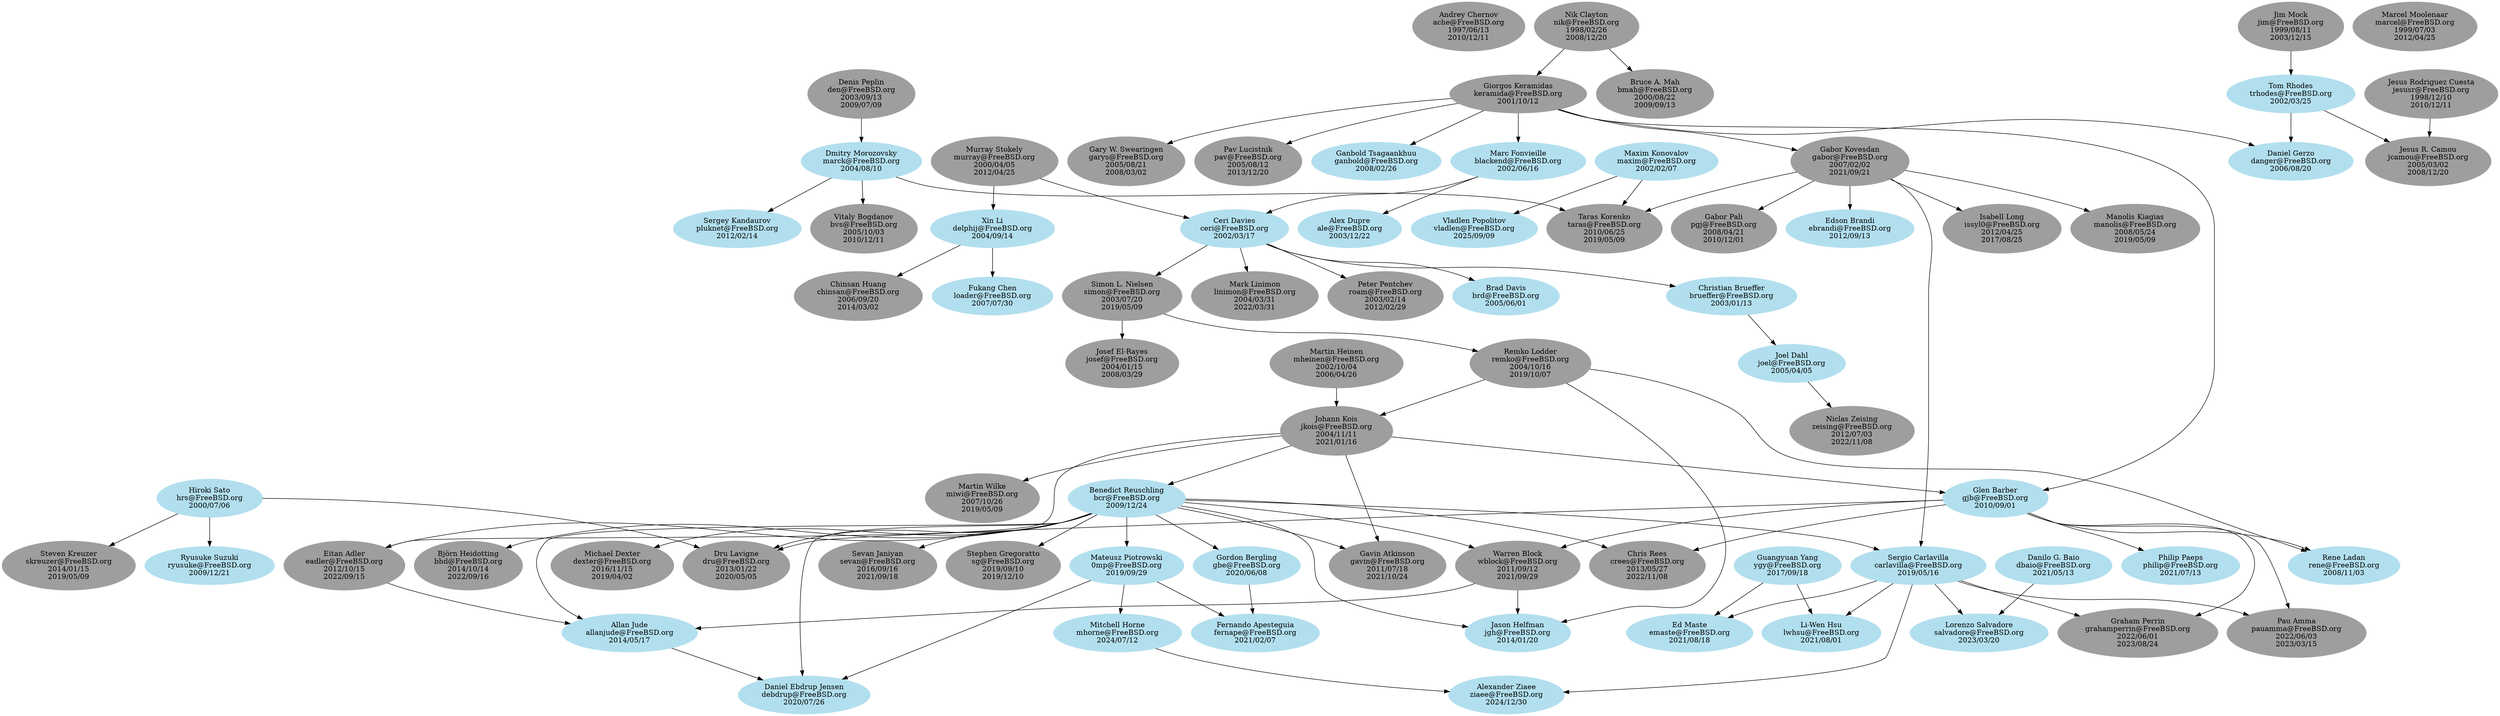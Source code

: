 
# This file is meant to list all FreeBSD doc+www committers and describe the
# mentor-mentee relationships between them.
# The graphical output can be generated from this file with the following
# command:
# $ dot -T png -o file.png committers-doc.dot
#
# The dot binary is part of the graphics/graphviz port.

digraph doc {

# Node definitions follow this example:
#
#   foo [label="Foo Bar\nfoo@FreeBSD.org\n????/??/??"]
#
# ????/??/?? is the date when the commit bit was obtained, usually the one you
# can find in git logs for the access file in the internal/admin branch.
# Use YYYY/MM/DD format.
#
# For returned commit bits, the node definition will follow this example:
#
#   foo [label="Foo Bar\nfoo@FreeBSD.org\n????/??/??\n????/??/??"]
#
# The first date is the same as for an active committer, the second date is
# the date when the commit bit has been returned. Again, check git logs.

node [color=grey62, style=filled, bgcolor=black];

# Alumni go here. Try to keep things sorted.

ache [label="Andrey Chernov\nache@FreeBSD.org\n1997/06/13\n2010/12/11"]
bhd [label="Björn Heidotting\nbhd@FreeBSD.org\n2014/10/14\n2022/09/16"]
bmah [label="Bruce A. Mah\nbmah@FreeBSD.org\n2000/08/22\n2009/09/13"]
bvs [label="Vitaly Bogdanov\nbvs@FreeBSD.org\n2005/10/03\n2010/12/11"]
chinsan [label="Chinsan Huang\nchinsan@FreeBSD.org\n2006/09/20\n2014/03/02"]
crees [label="Chris Rees\ncrees@FreeBSD.org\n2013/05/27\n2022/11/08"]
den [label="Denis Peplin\nden@FreeBSD.org\n2003/09/13\n2009/07/09"]
dexter [label="Michael Dexter\ndexter@FreeBSD.org\n2016/11/15\n2019/04/02"]
dru [label="Dru Lavigne\ndru@FreeBSD.org\n2013/01/22\n2020/05/05"]
eadler [label="Eitan Adler\neadler@FreeBSD.org\n2012/10/15\n2022/09/15"]
gabor [label="Gabor Kovesdan\ngabor@FreeBSD.org\n2007/02/02\n2021/09/21"]
garys [label="Gary W. Swearingen\ngarys@FreeBSD.org\n2005/08/21\n2008/03/02"]
gavin [label="Gavin Atkinson\ngavin@FreeBSD.org\n2011/07/18\n2021/10/24"]
grahamperrin [label="Graham Perrin\ngrahamperrin@FreeBSD.org\n2022/06/01\n2023/08/24"]
issyl0 [label="Isabell Long\nissyl0@FreeBSD.org\n2012/04/25\n2017/08/25"]
jcamou [label="Jesus R. Camou\njcamou@FreeBSD.org\n2005/03/02\n2008/12/20"]
jesusr [label="Jesus Rodriguez Cuesta\njesusr@FreeBSD.org\n1998/12/10\n2010/12/11"]
jim [label="Jim Mock\njim@FreeBSD.org\n1999/08/11\n2003/12/15"]
jkois [label="Johann Kois\njkois@FreeBSD.org\n2004/11/11\n2021/01/16"]
josef [label="Josef El-Rayes\njosef@FreeBSD.org\n2004/01/15\n2008/03/29"]
keramida [label="Giorgos Keramidas\nkeramida@FreeBSD.org\n2001/10/12"]
linimon [label="Mark Linimon\nlinimon@FreeBSD.org\n2004/03/31\n2022/03/31"]
manolis [label="Manolis Kiagias\nmanolis@FreeBSD.org\n2008/05/24\n2019/05/09"]
marcel [label="Marcel Moolenaar\nmarcel@FreeBSD.org\n1999/07/03\n2012/04/25"]
mheinen [label="Martin Heinen\nmheinen@FreeBSD.org\n2002/10/04\n2006/04/26"]
miwi [label="Martin Wilke\nmiwi@FreeBSD.org\n2007/10/26\n2019/05/09"]
murray [label="Murray Stokely\nmurray@FreeBSD.org\n2000/04/05\n2012/04/25"]
nik [label="Nik Clayton\nnik@FreeBSD.org\n1998/02/26\n2008/12/20"]
pauamma [label="Pau Amma\npauamma@FreeBSD.org\n2022/06/03\n2023/03/15"]
pav [label="Pav Lucistnik\npav@FreeBSD.org\n2005/08/12\n2013/12/20"]
pgj [label="Gabor Pali\npgj@FreeBSD.org\n2008/04/21\n2010/12/01"]
remko [label="Remko Lodder\nremko@FreeBSD.org\n2004/10/16\n2019/10/07"]
roam [label="Peter Pentchev\nroam@FreeBSD.org\n2003/02/14\n2012/02/29"]
sevan [label="Sevan Janiyan\nsevan@FreeBSD.org\n2016/09/16\n2021/09/18"]
sg [label="Stephen Gregoratto\nsg@FreeBSD.org\n2019/09/10\n2019/12/10"]
simon [label="Simon L. Nielsen\nsimon@FreeBSD.org\n2003/07/20\n2019/05/09"]
skreuzer [label="Steven Kreuzer\nskreuzer@FreeBSD.org\n2014/01/15\n2019/05/09"]
taras [label="Taras Korenko\ntaras@FreeBSD.org\n2010/06/25\n2019/05/09"]
wblock [label="Warren Block\nwblock@FreeBSD.org\n2011/09/12\n2021/09/29"]
zeising [label="Niclas Zeising\nzeising@FreeBSD.org\n2012/07/03\n2022/11/08"]

node [color=lightblue2, style=filled, bgcolor=black];

# Current doc committers go here. Try to keep things sorted.

"0mp" [label="Mateusz Piotrowski\n0mp@FreeBSD.org\n2019/09/29"]
ale [label="Alex Dupre\nale@FreeBSD.org\n2003/12/22"]
allanjude [label="Allan Jude\nallanjude@FreeBSD.org\n2014/05/17"]
bcr [label="Benedict Reuschling\nbcr@FreeBSD.org\n2009/12/24"]
blackend [label="Marc Fonvieille\nblackend@FreeBSD.org\n2002/06/16"]
brd [label="Brad Davis\nbrd@FreeBSD.org\n2005/06/01"]
brueffer [label="Christian Brueffer\nbrueffer@FreeBSD.org\n2003/01/13"]
carlavilla [label="Sergio Carlavilla\ncarlavilla@FreeBSD.org\n2019/05/16"]
ceri [label="Ceri Davies\nceri@FreeBSD.org\n2002/03/17"]
danger [label="Daniel Gerzo\ndanger@FreeBSD.org\n2006/08/20"]
dbaio [label="Danilo G. Baio\ndbaio@FreeBSD.org\n2021/05/13"]
debdrup [label="Daniel Ebdrup Jensen\ndebdrup@FreeBSD.org\n2020/07/26"]
delphij [label="Xin Li\ndelphij@FreeBSD.org\n2004/09/14"]
ebrandi [label="Edson Brandi\nebrandi@FreeBSD.org\n2012/09/13"]
emaste [label="Ed Maste\nemaste@FreeBSD.org\n2021/08/18"]
fernape [label="Fernando Apesteguia\nfernape@FreeBSD.org\n2021/02/07"]
ganbold [label="Ganbold Tsagaankhuu\nganbold@FreeBSD.org\n2008/02/26"]
gbe [label="Gordon Bergling\ngbe@FreeBSD.org\n2020/06/08"]
gjb [label="Glen Barber\ngjb@FreeBSD.org\n2010/09/01"]
hrs [label="Hiroki Sato\nhrs@FreeBSD.org\n2000/07/06"]
jgh [label="Jason Helfman\njgh@FreeBSD.org\n2014/01/20"]
joel [label="Joel Dahl\njoel@FreeBSD.org\n2005/04/05"]
loader [label="Fukang Chen\nloader@FreeBSD.org\n2007/07/30"]
lwhsu [label="Li-Wen Hsu\nlwhsu@FreeBSD.org\n2021/08/01"]
marck [label="Dmitry Morozovsky\nmarck@FreeBSD.org\n2004/08/10"]
maxim [label="Maxim Konovalov\nmaxim@FreeBSD.org\n2002/02/07"]
mhorne [label="Mitchell Horne\nmhorne@FreeBSD.org\n2024/07/12"]
philip [label="Philip Paeps\nphilip@FreeBSD.org\n2021/07/13"]
pluknet [label="Sergey Kandaurov\npluknet@FreeBSD.org\n2012/02/14"]
rene [label="Rene Ladan\nrene@FreeBSD.org\n2008/11/03"]
ryusuke [label="Ryusuke Suzuki\nryusuke@FreeBSD.org\n2009/12/21"]
salvadore [label="Lorenzo Salvadore\nsalvadore@FreeBSD.org\n2023/03/20"]
trhodes [label="Tom Rhodes\ntrhodes@FreeBSD.org\n2002/03/25"]
vladlen [label="Vladlen Popolitov\nvladlen@FreeBSD.org\n2025/09/09"]
ygy [label="Guangyuan Yang\nygy@FreeBSD.org\n2017/09/18"]
ziaee [label="Alexander Ziaee\nziaee@FreeBSD.org\n2024/12/30"]

# Here are the mentor/mentee relationships.
# Group together all the mentees for a particular mentor.
# Keep the list sorted by mentor login.

"0mp" -> debdrup
"0mp" -> fernape
"0mp" -> mhorne

allanjude -> debdrup

bcr -> gavin
bcr -> wblock
bcr -> eadler
bcr -> dru
bcr -> crees
bcr -> jgh
bcr -> allanjude
bcr -> bhd
bcr -> sevan
bcr -> dexter
bcr -> sg
bcr -> carlavilla
bcr -> "0mp"
bcr -> gbe
bcr -> debdrup

blackend -> ale
blackend -> ceri

brueffer -> joel

carlavilla -> emaste
carlavilla -> grahamperrin
carlavilla -> lwhsu
carlavilla -> pauamma
carlavilla -> salvadore
carlavilla -> ziaee

ceri -> brd
ceri -> brueffer
ceri -> linimon
ceri -> roam
ceri -> simon

dbaio -> salvadore

den -> marck

delphij -> chinsan
delphij -> loader

eadler -> allanjude

gabor -> pgj
gabor -> manolis
gabor -> taras
gabor -> issyl0
gabor -> ebrandi
gabor -> carlavilla

gbe -> fernape

gjb -> wblock
gjb -> rene
gjb -> dru
gjb -> crees
gjb -> grahamperrin
gjb -> philip
gjb -> pauamma

hrs -> ryusuke
hrs -> dru
hrs -> skreuzer

jesusr -> jcamou

jim -> trhodes

jkois -> miwi
jkois -> bcr
jkois -> gavin
jkois -> gjb
jkois -> eadler

joel -> zeising

keramida -> blackend
keramida -> danger
keramida -> gabor
keramida -> ganbold
keramida -> garys
keramida -> gjb
keramida -> pav

marck -> bvs
marck -> pluknet
marck -> taras

maxim -> taras
maxim -> vladlen

mheinen -> jkois

mhorne -> ziaee

murray -> ceri
murray -> delphij

nik -> bmah
nik -> keramida

remko -> jkois
remko -> rene
remko -> jgh

simon -> josef
simon -> remko

trhodes -> danger
trhodes -> jcamou

wblock -> jgh
wblock -> allanjude

ygy -> emaste
ygy -> lwhsu
}
